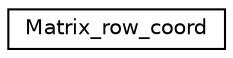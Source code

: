 digraph "Graphical Class Hierarchy"
{
 // LATEX_PDF_SIZE
  edge [fontname="Helvetica",fontsize="10",labelfontname="Helvetica",labelfontsize="10"];
  node [fontname="Helvetica",fontsize="10",shape=record];
  rankdir="LR";
  Node0 [label="Matrix_row_coord",height=0.2,width=0.4,color="black", fillcolor="white", style="filled",URL="$classMatrix__row__coord.html",tooltip="Header containing Matrix_row_coord class declaration and implementation."];
}
